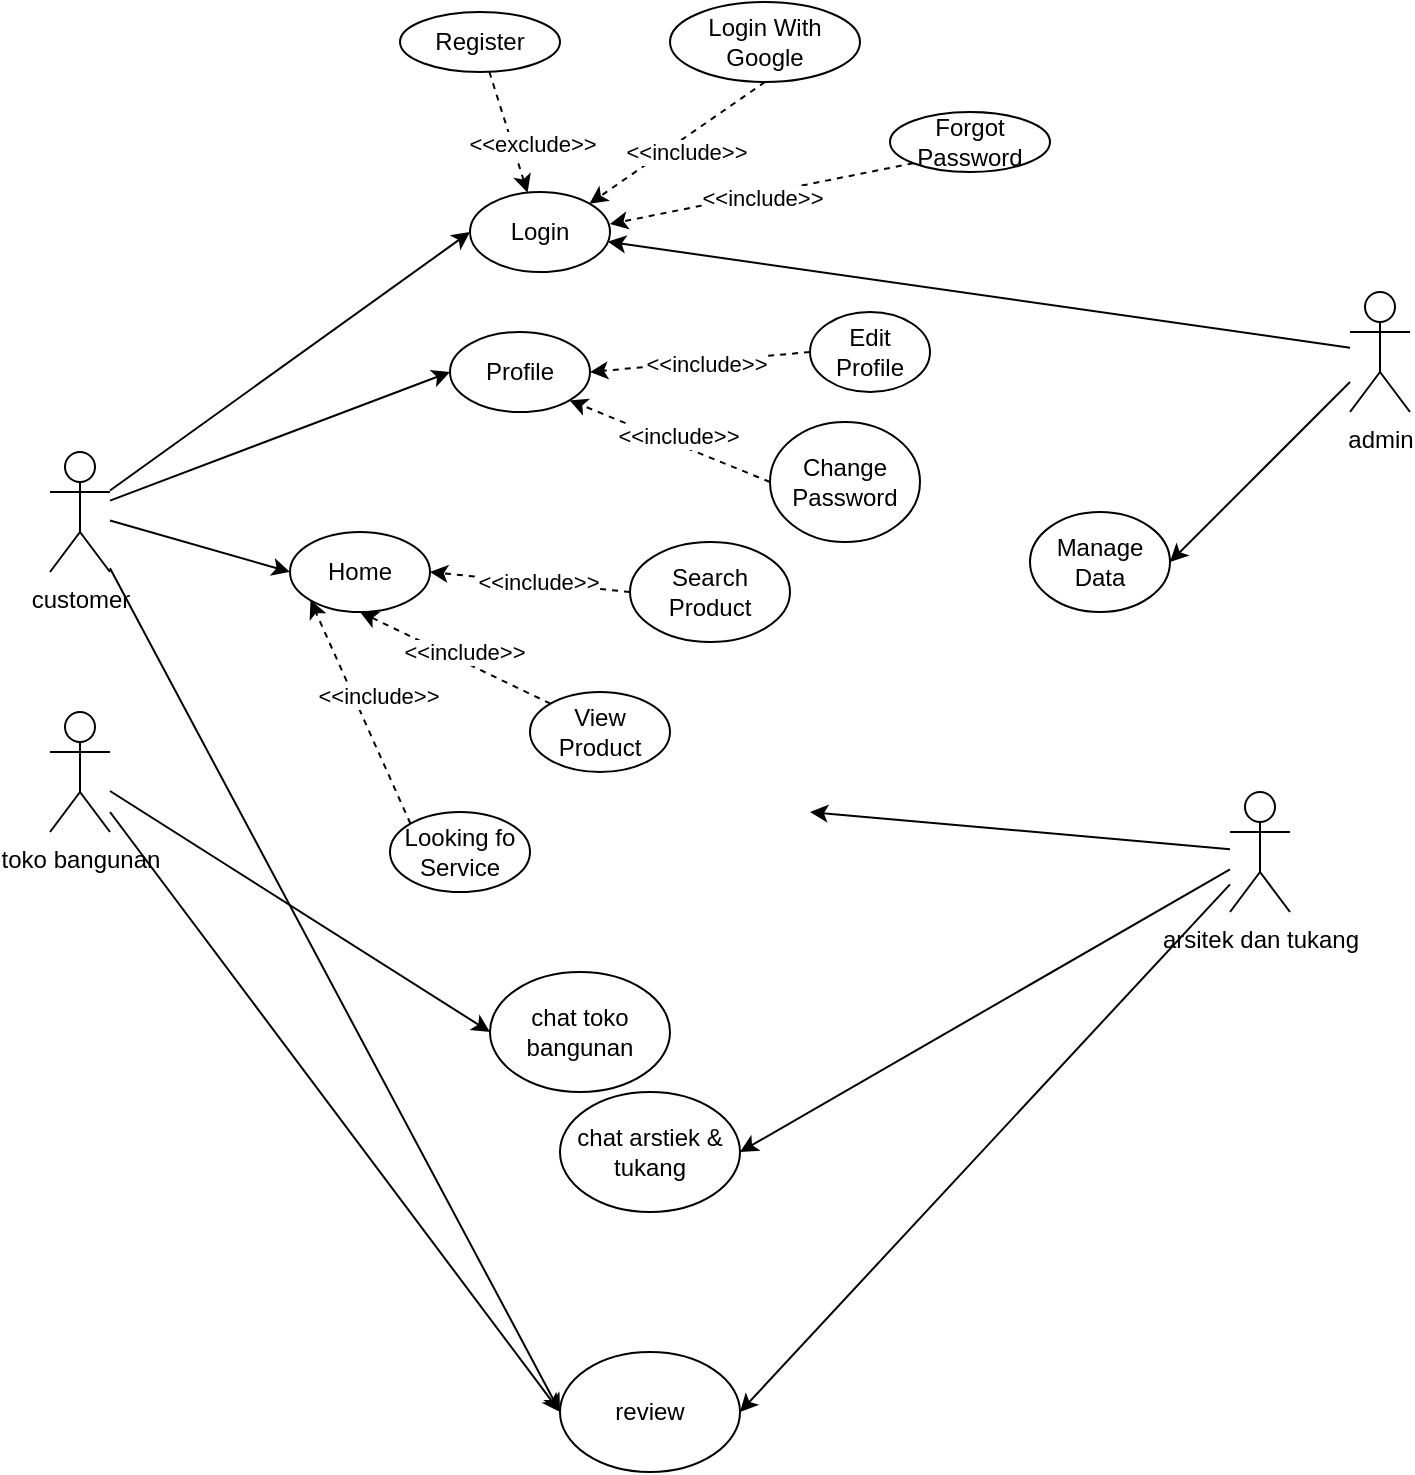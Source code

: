 <mxfile version="20.5.1" type="github" pages="2">
  <diagram id="8pYdvf0Vjy8PGNL5Wu--" name="Use Case">
    <mxGraphModel dx="749" dy="490" grid="1" gridSize="10" guides="1" tooltips="1" connect="1" arrows="1" fold="1" page="1" pageScale="1" pageWidth="850" pageHeight="1100" math="0" shadow="0">
      <root>
        <mxCell id="0" />
        <mxCell id="1" parent="0" />
        <mxCell id="rVxo1T5X09Oe69zh3RZC-1" style="edgeStyle=none;rounded=0;orthogonalLoop=1;jettySize=auto;html=1;" parent="1" source="rVxo1T5X09Oe69zh3RZC-3" target="rVxo1T5X09Oe69zh3RZC-4" edge="1">
          <mxGeometry relative="1" as="geometry" />
        </mxCell>
        <mxCell id="rVxo1T5X09Oe69zh3RZC-2" style="edgeStyle=none;rounded=0;orthogonalLoop=1;jettySize=auto;html=1;entryX=1;entryY=0.5;entryDx=0;entryDy=0;" parent="1" source="rVxo1T5X09Oe69zh3RZC-3" target="rVxo1T5X09Oe69zh3RZC-31" edge="1">
          <mxGeometry relative="1" as="geometry" />
        </mxCell>
        <mxCell id="rVxo1T5X09Oe69zh3RZC-3" value="admin&lt;br&gt;" style="shape=umlActor;verticalLabelPosition=bottom;verticalAlign=top;html=1;outlineConnect=0;" parent="1" vertex="1">
          <mxGeometry x="730" y="240" width="30" height="60" as="geometry" />
        </mxCell>
        <mxCell id="rVxo1T5X09Oe69zh3RZC-4" value="Login" style="ellipse;whiteSpace=wrap;html=1;" parent="1" vertex="1">
          <mxGeometry x="290" y="190" width="70" height="40" as="geometry" />
        </mxCell>
        <mxCell id="rVxo1T5X09Oe69zh3RZC-5" style="edgeStyle=none;rounded=0;orthogonalLoop=1;jettySize=auto;html=1;entryX=0;entryY=0.5;entryDx=0;entryDy=0;" parent="1" source="rVxo1T5X09Oe69zh3RZC-8" target="rVxo1T5X09Oe69zh3RZC-28" edge="1">
          <mxGeometry relative="1" as="geometry" />
        </mxCell>
        <mxCell id="rVxo1T5X09Oe69zh3RZC-6" style="edgeStyle=none;rounded=0;orthogonalLoop=1;jettySize=auto;html=1;entryX=0;entryY=0.5;entryDx=0;entryDy=0;" parent="1" source="rVxo1T5X09Oe69zh3RZC-8" target="rVxo1T5X09Oe69zh3RZC-30" edge="1">
          <mxGeometry relative="1" as="geometry" />
        </mxCell>
        <mxCell id="rVxo1T5X09Oe69zh3RZC-8" value="toko bangunan" style="shape=umlActor;verticalLabelPosition=bottom;verticalAlign=top;html=1;outlineConnect=0;" parent="1" vertex="1">
          <mxGeometry x="80" y="450" width="30" height="60" as="geometry" />
        </mxCell>
        <mxCell id="rVxo1T5X09Oe69zh3RZC-9" style="edgeStyle=none;rounded=0;orthogonalLoop=1;jettySize=auto;html=1;entryX=1;entryY=0.5;entryDx=0;entryDy=0;" parent="1" source="rVxo1T5X09Oe69zh3RZC-12" target="rVxo1T5X09Oe69zh3RZC-29" edge="1">
          <mxGeometry relative="1" as="geometry" />
        </mxCell>
        <mxCell id="rVxo1T5X09Oe69zh3RZC-10" style="edgeStyle=none;rounded=0;orthogonalLoop=1;jettySize=auto;html=1;entryX=1;entryY=0.5;entryDx=0;entryDy=0;" parent="1" source="rVxo1T5X09Oe69zh3RZC-12" target="rVxo1T5X09Oe69zh3RZC-30" edge="1">
          <mxGeometry relative="1" as="geometry" />
        </mxCell>
        <mxCell id="rVxo1T5X09Oe69zh3RZC-11" style="edgeStyle=none;rounded=0;orthogonalLoop=1;jettySize=auto;html=1;entryX=1;entryY=0.5;entryDx=0;entryDy=0;" parent="1" source="rVxo1T5X09Oe69zh3RZC-12" edge="1">
          <mxGeometry relative="1" as="geometry">
            <mxPoint x="460" y="500" as="targetPoint" />
          </mxGeometry>
        </mxCell>
        <mxCell id="rVxo1T5X09Oe69zh3RZC-12" value="arsitek dan tukang" style="shape=umlActor;verticalLabelPosition=bottom;verticalAlign=top;html=1;outlineConnect=0;" parent="1" vertex="1">
          <mxGeometry x="670" y="490" width="30" height="60" as="geometry" />
        </mxCell>
        <mxCell id="rVxo1T5X09Oe69zh3RZC-13" style="edgeStyle=none;rounded=0;orthogonalLoop=1;jettySize=auto;html=1;entryX=0;entryY=0.5;entryDx=0;entryDy=0;" parent="1" source="rVxo1T5X09Oe69zh3RZC-21" target="rVxo1T5X09Oe69zh3RZC-4" edge="1">
          <mxGeometry relative="1" as="geometry" />
        </mxCell>
        <mxCell id="rVxo1T5X09Oe69zh3RZC-14" style="edgeStyle=none;rounded=0;orthogonalLoop=1;jettySize=auto;html=1;entryX=0;entryY=0.5;entryDx=0;entryDy=0;" parent="1" source="rVxo1T5X09Oe69zh3RZC-21" target="rVxo1T5X09Oe69zh3RZC-25" edge="1">
          <mxGeometry relative="1" as="geometry" />
        </mxCell>
        <mxCell id="rVxo1T5X09Oe69zh3RZC-15" style="edgeStyle=none;rounded=0;orthogonalLoop=1;jettySize=auto;html=1;entryX=0;entryY=0.5;entryDx=0;entryDy=0;" parent="1" source="rVxo1T5X09Oe69zh3RZC-21" target="rVxo1T5X09Oe69zh3RZC-26" edge="1">
          <mxGeometry relative="1" as="geometry" />
        </mxCell>
        <mxCell id="rVxo1T5X09Oe69zh3RZC-19" style="edgeStyle=none;rounded=0;orthogonalLoop=1;jettySize=auto;html=1;entryX=0;entryY=0.5;entryDx=0;entryDy=0;" parent="1" source="rVxo1T5X09Oe69zh3RZC-21" target="rVxo1T5X09Oe69zh3RZC-30" edge="1">
          <mxGeometry relative="1" as="geometry">
            <mxPoint x="120" y="370" as="sourcePoint" />
          </mxGeometry>
        </mxCell>
        <mxCell id="rVxo1T5X09Oe69zh3RZC-21" value="customer" style="shape=umlActor;verticalLabelPosition=bottom;verticalAlign=top;html=1;outlineConnect=0;" parent="1" vertex="1">
          <mxGeometry x="80" y="320" width="30" height="60" as="geometry" />
        </mxCell>
        <mxCell id="rVxo1T5X09Oe69zh3RZC-22" style="rounded=0;orthogonalLoop=1;jettySize=auto;html=1;dashed=1;" parent="1" source="rVxo1T5X09Oe69zh3RZC-24" target="rVxo1T5X09Oe69zh3RZC-4" edge="1">
          <mxGeometry relative="1" as="geometry" />
        </mxCell>
        <mxCell id="rVxo1T5X09Oe69zh3RZC-23" value="&amp;lt;&amp;lt;exclude&amp;gt;&amp;gt;" style="edgeLabel;html=1;align=center;verticalAlign=middle;resizable=0;points=[];" parent="rVxo1T5X09Oe69zh3RZC-22" vertex="1" connectable="0">
          <mxGeometry x="0.149" y="-1" relative="1" as="geometry">
            <mxPoint x="11" y="1" as="offset" />
          </mxGeometry>
        </mxCell>
        <mxCell id="rVxo1T5X09Oe69zh3RZC-24" value="Register" style="ellipse;whiteSpace=wrap;html=1;" parent="1" vertex="1">
          <mxGeometry x="255" y="100" width="80" height="30" as="geometry" />
        </mxCell>
        <mxCell id="rVxo1T5X09Oe69zh3RZC-25" value="Profile" style="ellipse;whiteSpace=wrap;html=1;" parent="1" vertex="1">
          <mxGeometry x="280" y="260" width="70" height="40" as="geometry" />
        </mxCell>
        <mxCell id="rVxo1T5X09Oe69zh3RZC-26" value="Home" style="ellipse;whiteSpace=wrap;html=1;" parent="1" vertex="1">
          <mxGeometry x="200" y="360" width="70" height="40" as="geometry" />
        </mxCell>
        <mxCell id="rVxo1T5X09Oe69zh3RZC-27" value="Search Product" style="ellipse;whiteSpace=wrap;html=1;" parent="1" vertex="1">
          <mxGeometry x="370" y="365" width="80" height="50" as="geometry" />
        </mxCell>
        <mxCell id="rVxo1T5X09Oe69zh3RZC-28" value="chat toko bangunan" style="ellipse;whiteSpace=wrap;html=1;" parent="1" vertex="1">
          <mxGeometry x="300" y="580" width="90" height="60" as="geometry" />
        </mxCell>
        <mxCell id="rVxo1T5X09Oe69zh3RZC-29" value="chat arstiek &amp;amp; tukang" style="ellipse;whiteSpace=wrap;html=1;" parent="1" vertex="1">
          <mxGeometry x="335" y="640" width="90" height="60" as="geometry" />
        </mxCell>
        <mxCell id="rVxo1T5X09Oe69zh3RZC-30" value="review" style="ellipse;whiteSpace=wrap;html=1;" parent="1" vertex="1">
          <mxGeometry x="335" y="770" width="90" height="60" as="geometry" />
        </mxCell>
        <mxCell id="rVxo1T5X09Oe69zh3RZC-31" value="Manage Data" style="ellipse;whiteSpace=wrap;html=1;" parent="1" vertex="1">
          <mxGeometry x="570" y="350" width="70" height="50" as="geometry" />
        </mxCell>
        <mxCell id="rVxo1T5X09Oe69zh3RZC-36" value="Forgot Password" style="ellipse;whiteSpace=wrap;html=1;" parent="1" vertex="1">
          <mxGeometry x="500" y="150" width="80" height="30" as="geometry" />
        </mxCell>
        <mxCell id="rVxo1T5X09Oe69zh3RZC-37" style="rounded=0;orthogonalLoop=1;jettySize=auto;html=1;dashed=1;exitX=0;exitY=1;exitDx=0;exitDy=0;" parent="1" source="rVxo1T5X09Oe69zh3RZC-36" edge="1">
          <mxGeometry relative="1" as="geometry">
            <mxPoint x="427.902" y="167.503" as="sourcePoint" />
            <mxPoint x="360" y="206" as="targetPoint" />
          </mxGeometry>
        </mxCell>
        <mxCell id="rVxo1T5X09Oe69zh3RZC-38" value="&amp;lt;&amp;lt;include&amp;gt;&amp;gt;" style="edgeLabel;html=1;align=center;verticalAlign=middle;resizable=0;points=[];" parent="rVxo1T5X09Oe69zh3RZC-37" vertex="1" connectable="0">
          <mxGeometry x="0.149" y="-1" relative="1" as="geometry">
            <mxPoint x="11" y="1" as="offset" />
          </mxGeometry>
        </mxCell>
        <mxCell id="rVxo1T5X09Oe69zh3RZC-40" value="Login With Google" style="ellipse;whiteSpace=wrap;html=1;" parent="1" vertex="1">
          <mxGeometry x="390" y="95" width="95" height="40" as="geometry" />
        </mxCell>
        <mxCell id="rVxo1T5X09Oe69zh3RZC-41" style="rounded=0;orthogonalLoop=1;jettySize=auto;html=1;dashed=1;exitX=0.5;exitY=1;exitDx=0;exitDy=0;entryX=1;entryY=0;entryDx=0;entryDy=0;" parent="1" source="rVxo1T5X09Oe69zh3RZC-40" target="rVxo1T5X09Oe69zh3RZC-4" edge="1">
          <mxGeometry relative="1" as="geometry">
            <mxPoint x="310.846" y="159.839" as="sourcePoint" />
            <mxPoint x="327.201" y="200.503" as="targetPoint" />
          </mxGeometry>
        </mxCell>
        <mxCell id="rVxo1T5X09Oe69zh3RZC-42" value="&amp;lt;&amp;lt;include&amp;gt;&amp;gt;" style="edgeLabel;html=1;align=center;verticalAlign=middle;resizable=0;points=[];" parent="rVxo1T5X09Oe69zh3RZC-41" vertex="1" connectable="0">
          <mxGeometry x="0.149" y="-1" relative="1" as="geometry">
            <mxPoint x="11" y="1" as="offset" />
          </mxGeometry>
        </mxCell>
        <mxCell id="0_wBG8y4vcGGB3tlVAzw-5" value="View Product" style="ellipse;whiteSpace=wrap;html=1;" vertex="1" parent="1">
          <mxGeometry x="320" y="440" width="70" height="40" as="geometry" />
        </mxCell>
        <mxCell id="0_wBG8y4vcGGB3tlVAzw-6" value="Edit Profile" style="ellipse;whiteSpace=wrap;html=1;" vertex="1" parent="1">
          <mxGeometry x="460" y="250" width="60" height="40" as="geometry" />
        </mxCell>
        <mxCell id="0_wBG8y4vcGGB3tlVAzw-10" style="rounded=0;orthogonalLoop=1;jettySize=auto;html=1;dashed=1;exitX=0;exitY=0.5;exitDx=0;exitDy=0;entryX=1;entryY=0.5;entryDx=0;entryDy=0;" edge="1" parent="1" source="0_wBG8y4vcGGB3tlVAzw-6" target="rVxo1T5X09Oe69zh3RZC-25">
          <mxGeometry relative="1" as="geometry">
            <mxPoint x="447.5" y="145" as="sourcePoint" />
            <mxPoint x="359.492" y="205.713" as="targetPoint" />
          </mxGeometry>
        </mxCell>
        <mxCell id="0_wBG8y4vcGGB3tlVAzw-11" value="&amp;lt;&amp;lt;include&amp;gt;&amp;gt;" style="edgeLabel;html=1;align=center;verticalAlign=middle;resizable=0;points=[];" vertex="1" connectable="0" parent="0_wBG8y4vcGGB3tlVAzw-10">
          <mxGeometry x="0.149" y="-1" relative="1" as="geometry">
            <mxPoint x="11" y="1" as="offset" />
          </mxGeometry>
        </mxCell>
        <mxCell id="0_wBG8y4vcGGB3tlVAzw-13" value="Change Password" style="ellipse;whiteSpace=wrap;html=1;" vertex="1" parent="1">
          <mxGeometry x="440" y="305" width="75" height="60" as="geometry" />
        </mxCell>
        <mxCell id="0_wBG8y4vcGGB3tlVAzw-15" style="rounded=0;orthogonalLoop=1;jettySize=auto;html=1;dashed=1;exitX=0;exitY=0.5;exitDx=0;exitDy=0;entryX=1;entryY=1;entryDx=0;entryDy=0;" edge="1" parent="1" source="0_wBG8y4vcGGB3tlVAzw-13" target="rVxo1T5X09Oe69zh3RZC-25">
          <mxGeometry relative="1" as="geometry">
            <mxPoint x="455" y="290" as="sourcePoint" />
            <mxPoint x="360.0" y="290" as="targetPoint" />
          </mxGeometry>
        </mxCell>
        <mxCell id="0_wBG8y4vcGGB3tlVAzw-16" value="&amp;lt;&amp;lt;include&amp;gt;&amp;gt;" style="edgeLabel;html=1;align=center;verticalAlign=middle;resizable=0;points=[];" vertex="1" connectable="0" parent="0_wBG8y4vcGGB3tlVAzw-15">
          <mxGeometry x="0.149" y="-1" relative="1" as="geometry">
            <mxPoint x="11" y="1" as="offset" />
          </mxGeometry>
        </mxCell>
        <mxCell id="0_wBG8y4vcGGB3tlVAzw-17" style="rounded=0;orthogonalLoop=1;jettySize=auto;html=1;dashed=1;exitX=0;exitY=0;exitDx=0;exitDy=0;entryX=0.5;entryY=1;entryDx=0;entryDy=0;" edge="1" parent="1" source="0_wBG8y4vcGGB3tlVAzw-5" target="rVxo1T5X09Oe69zh3RZC-26">
          <mxGeometry relative="1" as="geometry">
            <mxPoint x="410.0" y="360" as="sourcePoint" />
            <mxPoint x="349.492" y="304.287" as="targetPoint" />
          </mxGeometry>
        </mxCell>
        <mxCell id="0_wBG8y4vcGGB3tlVAzw-18" value="&amp;lt;&amp;lt;include&amp;gt;&amp;gt;" style="edgeLabel;html=1;align=center;verticalAlign=middle;resizable=0;points=[];" vertex="1" connectable="0" parent="0_wBG8y4vcGGB3tlVAzw-17">
          <mxGeometry x="0.149" y="-1" relative="1" as="geometry">
            <mxPoint x="11" y="1" as="offset" />
          </mxGeometry>
        </mxCell>
        <mxCell id="0_wBG8y4vcGGB3tlVAzw-19" style="rounded=0;orthogonalLoop=1;jettySize=auto;html=1;dashed=1;exitX=0;exitY=0.5;exitDx=0;exitDy=0;entryX=1;entryY=0.5;entryDx=0;entryDy=0;" edge="1" parent="1" source="rVxo1T5X09Oe69zh3RZC-27" target="rVxo1T5X09Oe69zh3RZC-26">
          <mxGeometry relative="1" as="geometry">
            <mxPoint x="310.508" y="445.713" as="sourcePoint" />
            <mxPoint x="275" y="390" as="targetPoint" />
          </mxGeometry>
        </mxCell>
        <mxCell id="0_wBG8y4vcGGB3tlVAzw-20" value="&amp;lt;&amp;lt;include&amp;gt;&amp;gt;" style="edgeLabel;html=1;align=center;verticalAlign=middle;resizable=0;points=[];" vertex="1" connectable="0" parent="0_wBG8y4vcGGB3tlVAzw-19">
          <mxGeometry x="0.149" y="-1" relative="1" as="geometry">
            <mxPoint x="11" y="1" as="offset" />
          </mxGeometry>
        </mxCell>
        <mxCell id="0_wBG8y4vcGGB3tlVAzw-22" value="Looking fo Service" style="ellipse;whiteSpace=wrap;html=1;" vertex="1" parent="1">
          <mxGeometry x="250" y="500" width="70" height="40" as="geometry" />
        </mxCell>
        <mxCell id="0_wBG8y4vcGGB3tlVAzw-23" style="rounded=0;orthogonalLoop=1;jettySize=auto;html=1;dashed=1;exitX=0;exitY=0;exitDx=0;exitDy=0;entryX=0;entryY=1;entryDx=0;entryDy=0;" edge="1" parent="1" source="0_wBG8y4vcGGB3tlVAzw-22" target="rVxo1T5X09Oe69zh3RZC-26">
          <mxGeometry relative="1" as="geometry">
            <mxPoint x="310.508" y="455.713" as="sourcePoint" />
            <mxPoint x="245" y="410" as="targetPoint" />
          </mxGeometry>
        </mxCell>
        <mxCell id="0_wBG8y4vcGGB3tlVAzw-24" value="&amp;lt;&amp;lt;include&amp;gt;&amp;gt;" style="edgeLabel;html=1;align=center;verticalAlign=middle;resizable=0;points=[];" vertex="1" connectable="0" parent="0_wBG8y4vcGGB3tlVAzw-23">
          <mxGeometry x="0.149" y="-1" relative="1" as="geometry">
            <mxPoint x="11" y="1" as="offset" />
          </mxGeometry>
        </mxCell>
      </root>
    </mxGraphModel>
  </diagram>
  <diagram id="bUhFg7TCCN4sw5C-6Emz" name="Page-2">
    <mxGraphModel dx="868" dy="443" grid="1" gridSize="10" guides="1" tooltips="1" connect="1" arrows="1" fold="1" page="1" pageScale="1" pageWidth="850" pageHeight="1100" math="0" shadow="0">
      <root>
        <mxCell id="0" />
        <mxCell id="1" parent="0" />
      </root>
    </mxGraphModel>
  </diagram>
</mxfile>
